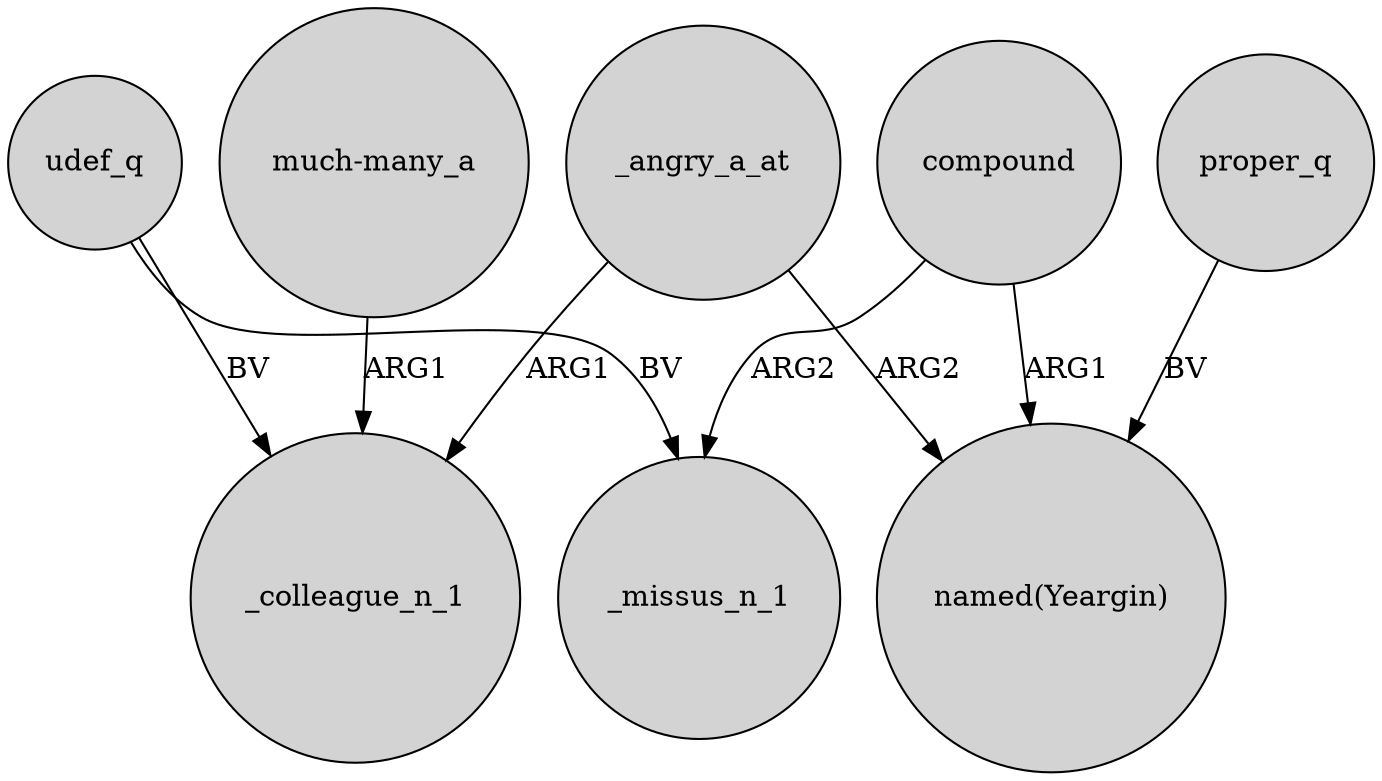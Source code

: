 digraph {
	node [shape=circle style=filled]
	udef_q -> _colleague_n_1 [label=BV]
	compound -> _missus_n_1 [label=ARG2]
	compound -> "named(Yeargin)" [label=ARG1]
	proper_q -> "named(Yeargin)" [label=BV]
	udef_q -> _missus_n_1 [label=BV]
	_angry_a_at -> "named(Yeargin)" [label=ARG2]
	"much-many_a" -> _colleague_n_1 [label=ARG1]
	_angry_a_at -> _colleague_n_1 [label=ARG1]
}
